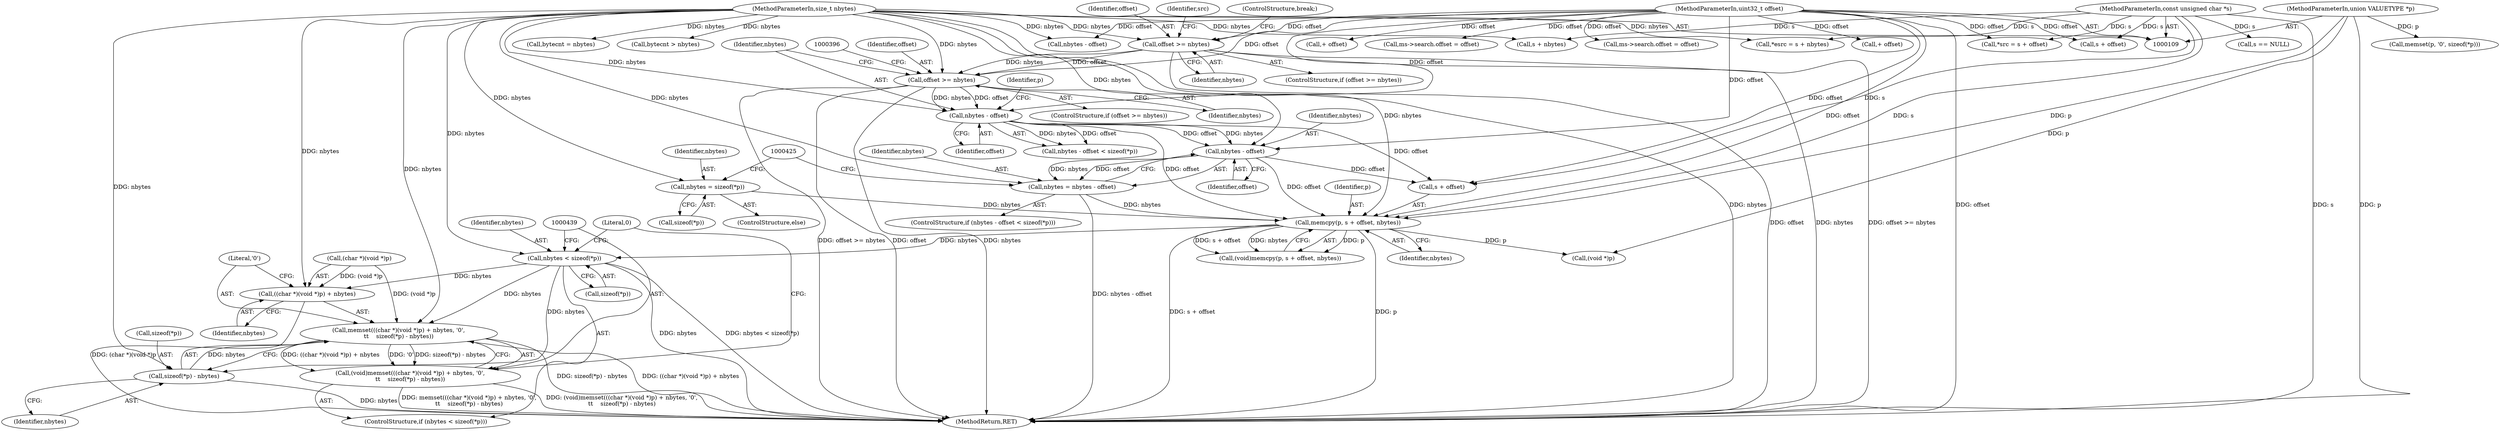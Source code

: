 digraph "0_file_4a284c89d6ef11aca34da65da7d673050a5ea320_3@API" {
"1000433" [label="(Call,nbytes < sizeof(*p))"];
"1000426" [label="(Call,memcpy(p, s + offset, nbytes))"];
"1000111" [label="(MethodParameterIn,union VALUETYPE *p)"];
"1000114" [label="(MethodParameterIn,const unsigned char *s)"];
"1000407" [label="(Call,nbytes - offset)"];
"1000391" [label="(Call,offset >= nbytes)"];
"1000327" [label="(Call,offset >= nbytes)"];
"1000115" [label="(MethodParameterIn,uint32_t offset)"];
"1000116" [label="(MethodParameterIn,size_t nbytes)"];
"1000415" [label="(Call,nbytes - offset)"];
"1000419" [label="(Call,nbytes = sizeof(*p))"];
"1000413" [label="(Call,nbytes = nbytes - offset)"];
"1000440" [label="(Call,memset(((char *)(void *)p) + nbytes, '\0',\n\t\t    sizeof(*p) - nbytes))"];
"1000438" [label="(Call,(void)memset(((char *)(void *)p) + nbytes, '\0',\n\t\t    sizeof(*p) - nbytes))"];
"1000441" [label="(Call,((char *)(void *)p) + nbytes)"];
"1000449" [label="(Call,sizeof(*p) - nbytes)"];
"1000434" [label="(Identifier,nbytes)"];
"1000128" [label="(Call,+ offset)"];
"1000220" [label="(Call,+ offset)"];
"1000447" [label="(Identifier,nbytes)"];
"1000269" [label="(Call,ms->search.offset = offset)"];
"1000333" [label="(Identifier,src)"];
"1000448" [label="(Literal,'\0')"];
"1000438" [label="(Call,(void)memset(((char *)(void *)p) + nbytes, '\0',\n\t\t    sizeof(*p) - nbytes))"];
"1000217" [label="(Call,bytecnt = nbytes)"];
"1000414" [label="(Identifier,nbytes)"];
"1000440" [label="(Call,memset(((char *)(void *)p) + nbytes, '\0',\n\t\t    sizeof(*p) - nbytes))"];
"1000450" [label="(Call,sizeof(*p))"];
"1000416" [label="(Identifier,nbytes)"];
"1000441" [label="(Call,((char *)(void *)p) + nbytes)"];
"1000390" [label="(ControlStructure,if (offset >= nbytes))"];
"1000426" [label="(Call,memcpy(p, s + offset, nbytes))"];
"1000330" [label="(ControlStructure,break;)"];
"1000328" [label="(Identifier,offset)"];
"1000409" [label="(Identifier,offset)"];
"1000327" [label="(Call,offset >= nbytes)"];
"1000432" [label="(ControlStructure,if (nbytes < sizeof(*p)))"];
"1000413" [label="(Call,nbytes = nbytes - offset)"];
"1000139" [label="(Call,ms->search.offset = offset)"];
"1000397" [label="(Call,memset(p, '\0', sizeof(*p)))"];
"1000453" [label="(Identifier,nbytes)"];
"1000419" [label="(Call,nbytes = sizeof(*p))"];
"1000433" [label="(Call,nbytes < sizeof(*p))"];
"1000159" [label="(Call,s == NULL)"];
"1000427" [label="(Identifier,p)"];
"1000408" [label="(Identifier,nbytes)"];
"1000406" [label="(Call,nbytes - offset < sizeof(*p))"];
"1000444" [label="(Call,(void *)p)"];
"1000405" [label="(ControlStructure,if (nbytes - offset < sizeof(*p)))"];
"1000435" [label="(Call,sizeof(*p))"];
"1000442" [label="(Call,(char *)(void *)p)"];
"1000295" [label="(Call,*esrc = s + nbytes)"];
"1000116" [label="(MethodParameterIn,size_t nbytes)"];
"1000449" [label="(Call,sizeof(*p) - nbytes)"];
"1000424" [label="(Call,(void)memcpy(p, s + offset, nbytes))"];
"1000289" [label="(Call,*src = s + offset)"];
"1000326" [label="(ControlStructure,if (offset >= nbytes))"];
"1000428" [label="(Call,s + offset)"];
"1000329" [label="(Identifier,nbytes)"];
"1000412" [label="(Identifier,p)"];
"1000455" [label="(Literal,0)"];
"1000115" [label="(MethodParameterIn,uint32_t offset)"];
"1000291" [label="(Call,s + offset)"];
"1000392" [label="(Identifier,offset)"];
"1000456" [label="(MethodReturn,RET)"];
"1000114" [label="(MethodParameterIn,const unsigned char *s)"];
"1000393" [label="(Identifier,nbytes)"];
"1000420" [label="(Identifier,nbytes)"];
"1000431" [label="(Identifier,nbytes)"];
"1000407" [label="(Call,nbytes - offset)"];
"1000136" [label="(Call,nbytes - offset)"];
"1000297" [label="(Call,s + nbytes)"];
"1000391" [label="(Call,offset >= nbytes)"];
"1000417" [label="(Identifier,offset)"];
"1000214" [label="(Call,bytecnt > nbytes)"];
"1000415" [label="(Call,nbytes - offset)"];
"1000111" [label="(MethodParameterIn,union VALUETYPE *p)"];
"1000421" [label="(Call,sizeof(*p))"];
"1000418" [label="(ControlStructure,else)"];
"1000433" -> "1000432"  [label="AST: "];
"1000433" -> "1000435"  [label="CFG: "];
"1000434" -> "1000433"  [label="AST: "];
"1000435" -> "1000433"  [label="AST: "];
"1000439" -> "1000433"  [label="CFG: "];
"1000455" -> "1000433"  [label="CFG: "];
"1000433" -> "1000456"  [label="DDG: nbytes"];
"1000433" -> "1000456"  [label="DDG: nbytes < sizeof(*p)"];
"1000426" -> "1000433"  [label="DDG: nbytes"];
"1000116" -> "1000433"  [label="DDG: nbytes"];
"1000433" -> "1000440"  [label="DDG: nbytes"];
"1000433" -> "1000441"  [label="DDG: nbytes"];
"1000433" -> "1000449"  [label="DDG: nbytes"];
"1000426" -> "1000424"  [label="AST: "];
"1000426" -> "1000431"  [label="CFG: "];
"1000427" -> "1000426"  [label="AST: "];
"1000428" -> "1000426"  [label="AST: "];
"1000431" -> "1000426"  [label="AST: "];
"1000424" -> "1000426"  [label="CFG: "];
"1000426" -> "1000456"  [label="DDG: p"];
"1000426" -> "1000456"  [label="DDG: s + offset"];
"1000426" -> "1000424"  [label="DDG: p"];
"1000426" -> "1000424"  [label="DDG: s + offset"];
"1000426" -> "1000424"  [label="DDG: nbytes"];
"1000111" -> "1000426"  [label="DDG: p"];
"1000114" -> "1000426"  [label="DDG: s"];
"1000407" -> "1000426"  [label="DDG: offset"];
"1000415" -> "1000426"  [label="DDG: offset"];
"1000115" -> "1000426"  [label="DDG: offset"];
"1000419" -> "1000426"  [label="DDG: nbytes"];
"1000413" -> "1000426"  [label="DDG: nbytes"];
"1000116" -> "1000426"  [label="DDG: nbytes"];
"1000426" -> "1000444"  [label="DDG: p"];
"1000111" -> "1000109"  [label="AST: "];
"1000111" -> "1000456"  [label="DDG: p"];
"1000111" -> "1000397"  [label="DDG: p"];
"1000111" -> "1000444"  [label="DDG: p"];
"1000114" -> "1000109"  [label="AST: "];
"1000114" -> "1000456"  [label="DDG: s"];
"1000114" -> "1000159"  [label="DDG: s"];
"1000114" -> "1000289"  [label="DDG: s"];
"1000114" -> "1000291"  [label="DDG: s"];
"1000114" -> "1000295"  [label="DDG: s"];
"1000114" -> "1000297"  [label="DDG: s"];
"1000114" -> "1000428"  [label="DDG: s"];
"1000407" -> "1000406"  [label="AST: "];
"1000407" -> "1000409"  [label="CFG: "];
"1000408" -> "1000407"  [label="AST: "];
"1000409" -> "1000407"  [label="AST: "];
"1000412" -> "1000407"  [label="CFG: "];
"1000407" -> "1000406"  [label="DDG: nbytes"];
"1000407" -> "1000406"  [label="DDG: offset"];
"1000391" -> "1000407"  [label="DDG: nbytes"];
"1000391" -> "1000407"  [label="DDG: offset"];
"1000116" -> "1000407"  [label="DDG: nbytes"];
"1000115" -> "1000407"  [label="DDG: offset"];
"1000407" -> "1000415"  [label="DDG: nbytes"];
"1000407" -> "1000415"  [label="DDG: offset"];
"1000407" -> "1000428"  [label="DDG: offset"];
"1000391" -> "1000390"  [label="AST: "];
"1000391" -> "1000393"  [label="CFG: "];
"1000392" -> "1000391"  [label="AST: "];
"1000393" -> "1000391"  [label="AST: "];
"1000396" -> "1000391"  [label="CFG: "];
"1000408" -> "1000391"  [label="CFG: "];
"1000391" -> "1000456"  [label="DDG: offset"];
"1000391" -> "1000456"  [label="DDG: nbytes"];
"1000391" -> "1000456"  [label="DDG: offset >= nbytes"];
"1000327" -> "1000391"  [label="DDG: offset"];
"1000327" -> "1000391"  [label="DDG: nbytes"];
"1000115" -> "1000391"  [label="DDG: offset"];
"1000116" -> "1000391"  [label="DDG: nbytes"];
"1000327" -> "1000326"  [label="AST: "];
"1000327" -> "1000329"  [label="CFG: "];
"1000328" -> "1000327"  [label="AST: "];
"1000329" -> "1000327"  [label="AST: "];
"1000330" -> "1000327"  [label="CFG: "];
"1000333" -> "1000327"  [label="CFG: "];
"1000327" -> "1000456"  [label="DDG: offset"];
"1000327" -> "1000456"  [label="DDG: nbytes"];
"1000327" -> "1000456"  [label="DDG: offset >= nbytes"];
"1000115" -> "1000327"  [label="DDG: offset"];
"1000116" -> "1000327"  [label="DDG: nbytes"];
"1000115" -> "1000109"  [label="AST: "];
"1000115" -> "1000456"  [label="DDG: offset"];
"1000115" -> "1000128"  [label="DDG: offset"];
"1000115" -> "1000136"  [label="DDG: offset"];
"1000115" -> "1000139"  [label="DDG: offset"];
"1000115" -> "1000220"  [label="DDG: offset"];
"1000115" -> "1000269"  [label="DDG: offset"];
"1000115" -> "1000289"  [label="DDG: offset"];
"1000115" -> "1000291"  [label="DDG: offset"];
"1000115" -> "1000415"  [label="DDG: offset"];
"1000115" -> "1000428"  [label="DDG: offset"];
"1000116" -> "1000109"  [label="AST: "];
"1000116" -> "1000456"  [label="DDG: nbytes"];
"1000116" -> "1000136"  [label="DDG: nbytes"];
"1000116" -> "1000214"  [label="DDG: nbytes"];
"1000116" -> "1000217"  [label="DDG: nbytes"];
"1000116" -> "1000295"  [label="DDG: nbytes"];
"1000116" -> "1000297"  [label="DDG: nbytes"];
"1000116" -> "1000413"  [label="DDG: nbytes"];
"1000116" -> "1000415"  [label="DDG: nbytes"];
"1000116" -> "1000419"  [label="DDG: nbytes"];
"1000116" -> "1000440"  [label="DDG: nbytes"];
"1000116" -> "1000441"  [label="DDG: nbytes"];
"1000116" -> "1000449"  [label="DDG: nbytes"];
"1000415" -> "1000413"  [label="AST: "];
"1000415" -> "1000417"  [label="CFG: "];
"1000416" -> "1000415"  [label="AST: "];
"1000417" -> "1000415"  [label="AST: "];
"1000413" -> "1000415"  [label="CFG: "];
"1000415" -> "1000413"  [label="DDG: nbytes"];
"1000415" -> "1000413"  [label="DDG: offset"];
"1000415" -> "1000428"  [label="DDG: offset"];
"1000419" -> "1000418"  [label="AST: "];
"1000419" -> "1000421"  [label="CFG: "];
"1000420" -> "1000419"  [label="AST: "];
"1000421" -> "1000419"  [label="AST: "];
"1000425" -> "1000419"  [label="CFG: "];
"1000413" -> "1000405"  [label="AST: "];
"1000414" -> "1000413"  [label="AST: "];
"1000425" -> "1000413"  [label="CFG: "];
"1000413" -> "1000456"  [label="DDG: nbytes - offset"];
"1000440" -> "1000438"  [label="AST: "];
"1000440" -> "1000449"  [label="CFG: "];
"1000441" -> "1000440"  [label="AST: "];
"1000448" -> "1000440"  [label="AST: "];
"1000449" -> "1000440"  [label="AST: "];
"1000438" -> "1000440"  [label="CFG: "];
"1000440" -> "1000456"  [label="DDG: sizeof(*p) - nbytes"];
"1000440" -> "1000456"  [label="DDG: ((char *)(void *)p) + nbytes"];
"1000440" -> "1000438"  [label="DDG: ((char *)(void *)p) + nbytes"];
"1000440" -> "1000438"  [label="DDG: '\0'"];
"1000440" -> "1000438"  [label="DDG: sizeof(*p) - nbytes"];
"1000442" -> "1000440"  [label="DDG: (void *)p"];
"1000449" -> "1000440"  [label="DDG: nbytes"];
"1000438" -> "1000432"  [label="AST: "];
"1000439" -> "1000438"  [label="AST: "];
"1000455" -> "1000438"  [label="CFG: "];
"1000438" -> "1000456"  [label="DDG: memset(((char *)(void *)p) + nbytes, '\0',\n\t\t    sizeof(*p) - nbytes)"];
"1000438" -> "1000456"  [label="DDG: (void)memset(((char *)(void *)p) + nbytes, '\0',\n\t\t    sizeof(*p) - nbytes)"];
"1000441" -> "1000447"  [label="CFG: "];
"1000442" -> "1000441"  [label="AST: "];
"1000447" -> "1000441"  [label="AST: "];
"1000448" -> "1000441"  [label="CFG: "];
"1000441" -> "1000456"  [label="DDG: (char *)(void *)p"];
"1000442" -> "1000441"  [label="DDG: (void *)p"];
"1000449" -> "1000453"  [label="CFG: "];
"1000450" -> "1000449"  [label="AST: "];
"1000453" -> "1000449"  [label="AST: "];
"1000449" -> "1000456"  [label="DDG: nbytes"];
}
